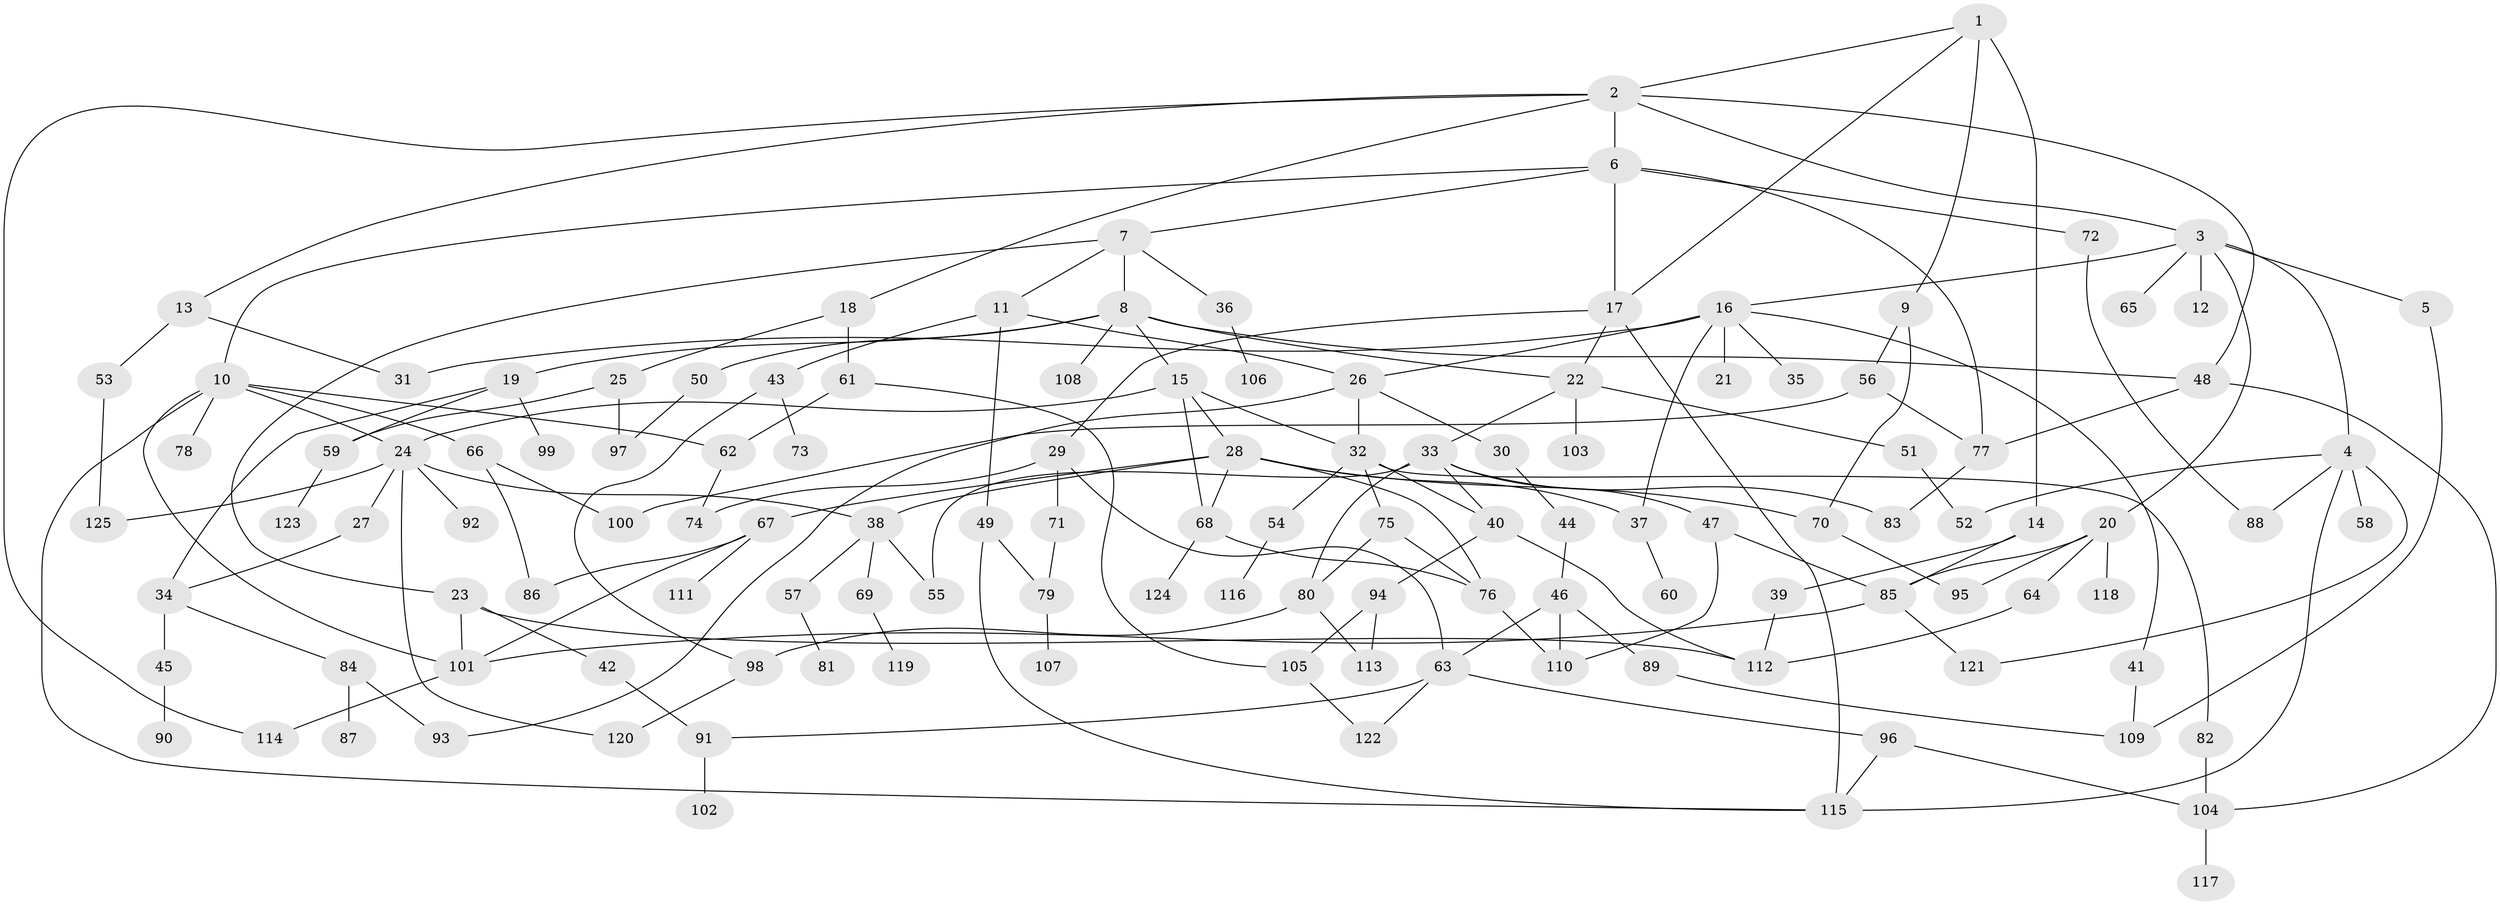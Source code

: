 // coarse degree distribution, {5: 0.13157894736842105, 7: 0.07894736842105263, 6: 0.10526315789473684, 3: 0.18421052631578946, 11: 0.05263157894736842, 8: 0.02631578947368421, 4: 0.10526315789473684, 9: 0.02631578947368421, 2: 0.13157894736842105, 1: 0.15789473684210525}
// Generated by graph-tools (version 1.1) at 2025/48/03/04/25 22:48:36]
// undirected, 125 vertices, 183 edges
graph export_dot {
  node [color=gray90,style=filled];
  1;
  2;
  3;
  4;
  5;
  6;
  7;
  8;
  9;
  10;
  11;
  12;
  13;
  14;
  15;
  16;
  17;
  18;
  19;
  20;
  21;
  22;
  23;
  24;
  25;
  26;
  27;
  28;
  29;
  30;
  31;
  32;
  33;
  34;
  35;
  36;
  37;
  38;
  39;
  40;
  41;
  42;
  43;
  44;
  45;
  46;
  47;
  48;
  49;
  50;
  51;
  52;
  53;
  54;
  55;
  56;
  57;
  58;
  59;
  60;
  61;
  62;
  63;
  64;
  65;
  66;
  67;
  68;
  69;
  70;
  71;
  72;
  73;
  74;
  75;
  76;
  77;
  78;
  79;
  80;
  81;
  82;
  83;
  84;
  85;
  86;
  87;
  88;
  89;
  90;
  91;
  92;
  93;
  94;
  95;
  96;
  97;
  98;
  99;
  100;
  101;
  102;
  103;
  104;
  105;
  106;
  107;
  108;
  109;
  110;
  111;
  112;
  113;
  114;
  115;
  116;
  117;
  118;
  119;
  120;
  121;
  122;
  123;
  124;
  125;
  1 -- 2;
  1 -- 9;
  1 -- 14;
  1 -- 17;
  2 -- 3;
  2 -- 6;
  2 -- 13;
  2 -- 18;
  2 -- 48;
  2 -- 114;
  3 -- 4;
  3 -- 5;
  3 -- 12;
  3 -- 16;
  3 -- 20;
  3 -- 65;
  4 -- 52;
  4 -- 58;
  4 -- 88;
  4 -- 121;
  4 -- 115;
  5 -- 109;
  6 -- 7;
  6 -- 10;
  6 -- 17;
  6 -- 72;
  6 -- 77;
  7 -- 8;
  7 -- 11;
  7 -- 23;
  7 -- 36;
  8 -- 15;
  8 -- 19;
  8 -- 50;
  8 -- 108;
  8 -- 48;
  8 -- 22;
  9 -- 56;
  9 -- 70;
  10 -- 66;
  10 -- 78;
  10 -- 24;
  10 -- 115;
  10 -- 101;
  10 -- 62;
  11 -- 26;
  11 -- 43;
  11 -- 49;
  13 -- 31;
  13 -- 53;
  14 -- 39;
  14 -- 85;
  15 -- 24;
  15 -- 28;
  15 -- 32;
  15 -- 68;
  16 -- 21;
  16 -- 35;
  16 -- 41;
  16 -- 31;
  16 -- 26;
  16 -- 37;
  17 -- 22;
  17 -- 29;
  17 -- 115;
  18 -- 25;
  18 -- 61;
  19 -- 34;
  19 -- 59;
  19 -- 99;
  20 -- 64;
  20 -- 118;
  20 -- 85;
  20 -- 95;
  22 -- 33;
  22 -- 51;
  22 -- 103;
  23 -- 42;
  23 -- 101;
  23 -- 112;
  24 -- 27;
  24 -- 38;
  24 -- 92;
  24 -- 120;
  24 -- 125;
  25 -- 59;
  25 -- 97;
  26 -- 30;
  26 -- 32;
  26 -- 93;
  27 -- 34;
  28 -- 37;
  28 -- 67;
  28 -- 76;
  28 -- 70;
  28 -- 68;
  28 -- 38;
  29 -- 71;
  29 -- 63;
  29 -- 74;
  30 -- 44;
  32 -- 40;
  32 -- 54;
  32 -- 75;
  32 -- 82;
  33 -- 47;
  33 -- 83;
  33 -- 80;
  33 -- 40;
  33 -- 55;
  34 -- 45;
  34 -- 84;
  36 -- 106;
  37 -- 60;
  38 -- 55;
  38 -- 57;
  38 -- 69;
  39 -- 112;
  40 -- 94;
  40 -- 112;
  41 -- 109;
  42 -- 91;
  43 -- 73;
  43 -- 98;
  44 -- 46;
  45 -- 90;
  46 -- 63;
  46 -- 89;
  46 -- 110;
  47 -- 85;
  47 -- 110;
  48 -- 104;
  48 -- 77;
  49 -- 79;
  49 -- 115;
  50 -- 97;
  51 -- 52;
  53 -- 125;
  54 -- 116;
  56 -- 77;
  56 -- 100;
  57 -- 81;
  59 -- 123;
  61 -- 62;
  61 -- 105;
  62 -- 74;
  63 -- 96;
  63 -- 91;
  63 -- 122;
  64 -- 112;
  66 -- 86;
  66 -- 100;
  67 -- 111;
  67 -- 86;
  67 -- 101;
  68 -- 124;
  68 -- 76;
  69 -- 119;
  70 -- 95;
  71 -- 79;
  72 -- 88;
  75 -- 80;
  75 -- 76;
  76 -- 110;
  77 -- 83;
  79 -- 107;
  80 -- 113;
  80 -- 98;
  82 -- 104;
  84 -- 87;
  84 -- 93;
  85 -- 121;
  85 -- 101;
  89 -- 109;
  91 -- 102;
  94 -- 113;
  94 -- 105;
  96 -- 115;
  96 -- 104;
  98 -- 120;
  101 -- 114;
  104 -- 117;
  105 -- 122;
}
